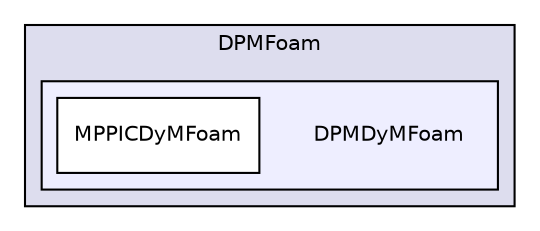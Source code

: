 digraph "applications/solvers/lagrangian/DPMFoam/DPMDyMFoam" {
  bgcolor=transparent;
  compound=true
  node [ fontsize="10", fontname="Helvetica"];
  edge [ labelfontsize="10", labelfontname="Helvetica"];
  subgraph clusterdir_a90c95a63081a4a48ff9b32980da26da {
    graph [ bgcolor="#ddddee", pencolor="black", label="DPMFoam" fontname="Helvetica", fontsize="10", URL="dir_a90c95a63081a4a48ff9b32980da26da.html"]
  subgraph clusterdir_00dbf660b4368c0590220dae62afad00 {
    graph [ bgcolor="#eeeeff", pencolor="black", label="" URL="dir_00dbf660b4368c0590220dae62afad00.html"];
    dir_00dbf660b4368c0590220dae62afad00 [shape=plaintext label="DPMDyMFoam"];
    dir_79dfb66d27224f3c73e8634061951fa3 [shape=box label="MPPICDyMFoam" color="black" fillcolor="white" style="filled" URL="dir_79dfb66d27224f3c73e8634061951fa3.html"];
  }
  }
}
